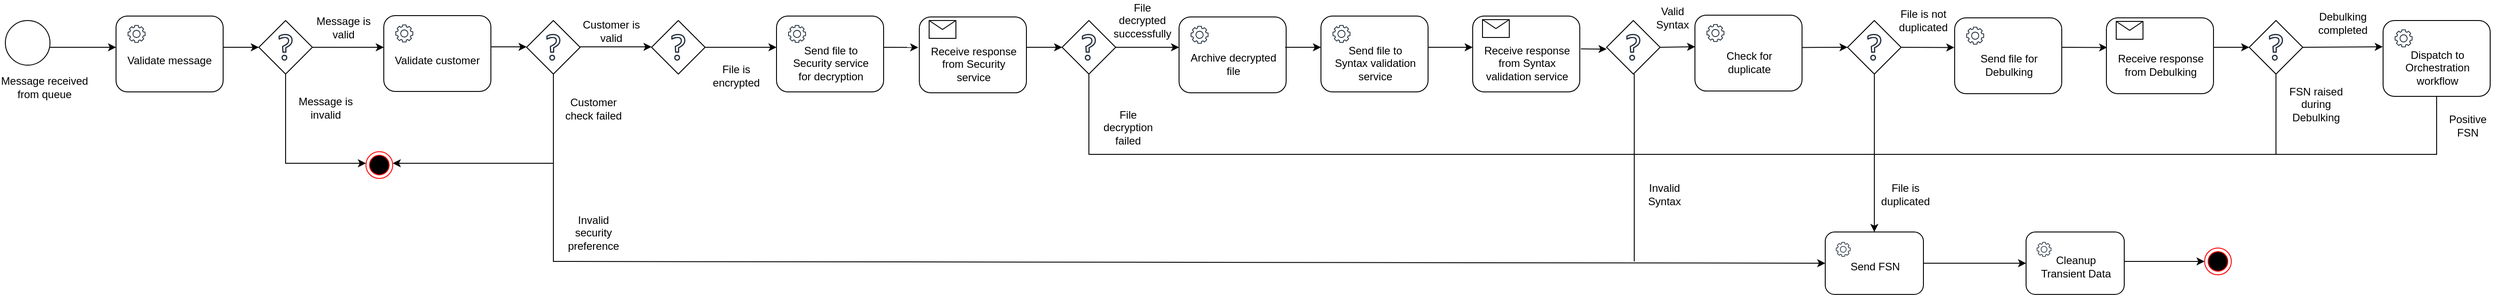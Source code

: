 <mxfile version="26.0.13">
  <diagram name="Page-1" id="GAkdIky7B2AmzJ3IErXK">
    <mxGraphModel dx="1050" dy="557" grid="1" gridSize="10" guides="1" tooltips="1" connect="1" arrows="1" fold="1" page="0" pageScale="1" pageWidth="1700" pageHeight="1100" math="0" shadow="0">
      <root>
        <mxCell id="0" />
        <mxCell id="1" parent="0" />
        <mxCell id="mBwvCVkKNd0OoQQ3ES0A-1" value="" style="ellipse;whiteSpace=wrap;html=1;aspect=fixed;" vertex="1" parent="1">
          <mxGeometry x="16" y="250" width="50" height="50" as="geometry" />
        </mxCell>
        <mxCell id="mBwvCVkKNd0OoQQ3ES0A-2" value="Message received from queue" style="text;html=1;align=center;verticalAlign=middle;whiteSpace=wrap;rounded=0;" vertex="1" parent="1">
          <mxGeometry x="10" y="310" width="100" height="30" as="geometry" />
        </mxCell>
        <mxCell id="mBwvCVkKNd0OoQQ3ES0A-3" value="" style="endArrow=classic;html=1;rounded=0;" edge="1" parent="1">
          <mxGeometry width="50" height="50" relative="1" as="geometry">
            <mxPoint x="66" y="280" as="sourcePoint" />
            <mxPoint x="140" y="280" as="targetPoint" />
          </mxGeometry>
        </mxCell>
        <mxCell id="mBwvCVkKNd0OoQQ3ES0A-9" value="" style="endArrow=classic;html=1;rounded=0;" edge="1" parent="1">
          <mxGeometry width="50" height="50" relative="1" as="geometry">
            <mxPoint x="260" y="280" as="sourcePoint" />
            <mxPoint x="300" y="280" as="targetPoint" />
          </mxGeometry>
        </mxCell>
        <mxCell id="mBwvCVkKNd0OoQQ3ES0A-11" value="" style="endArrow=classic;html=1;rounded=0;exitX=1;exitY=0.5;exitDx=0;exitDy=0;" edge="1" parent="1" source="mBwvCVkKNd0OoQQ3ES0A-10">
          <mxGeometry width="50" height="50" relative="1" as="geometry">
            <mxPoint x="381" y="279.5" as="sourcePoint" />
            <mxPoint x="440" y="280" as="targetPoint" />
          </mxGeometry>
        </mxCell>
        <mxCell id="mBwvCVkKNd0OoQQ3ES0A-12" value="Message is valid" style="text;html=1;align=center;verticalAlign=middle;whiteSpace=wrap;rounded=0;" vertex="1" parent="1">
          <mxGeometry x="360" y="240" width="70" height="35" as="geometry" />
        </mxCell>
        <mxCell id="mBwvCVkKNd0OoQQ3ES0A-13" value="Message is invalid" style="text;html=1;align=center;verticalAlign=middle;whiteSpace=wrap;rounded=0;" vertex="1" parent="1">
          <mxGeometry x="340" y="330" width="70" height="35" as="geometry" />
        </mxCell>
        <mxCell id="mBwvCVkKNd0OoQQ3ES0A-15" value="" style="group" vertex="1" connectable="0" parent="1">
          <mxGeometry x="140" y="245" width="120" height="85" as="geometry" />
        </mxCell>
        <mxCell id="mBwvCVkKNd0OoQQ3ES0A-5" value="" style="rounded=1;whiteSpace=wrap;html=1;" vertex="1" parent="mBwvCVkKNd0OoQQ3ES0A-15">
          <mxGeometry width="120" height="85" as="geometry" />
        </mxCell>
        <mxCell id="mBwvCVkKNd0OoQQ3ES0A-6" value="Validate message" style="text;html=1;align=center;verticalAlign=middle;whiteSpace=wrap;rounded=0;" vertex="1" parent="mBwvCVkKNd0OoQQ3ES0A-15">
          <mxGeometry x="10" y="35" width="100" height="30" as="geometry" />
        </mxCell>
        <mxCell id="mBwvCVkKNd0OoQQ3ES0A-8" value="" style="sketch=0;outlineConnect=0;fontColor=#232F3E;gradientColor=none;fillColor=#232F3D;strokeColor=none;dashed=0;verticalLabelPosition=bottom;verticalAlign=top;align=center;html=1;fontSize=12;fontStyle=0;aspect=fixed;pointerEvents=1;shape=mxgraph.aws4.gear;" vertex="1" parent="mBwvCVkKNd0OoQQ3ES0A-15">
          <mxGeometry x="13" y="10" width="20" height="20" as="geometry" />
        </mxCell>
        <mxCell id="mBwvCVkKNd0OoQQ3ES0A-16" value="" style="group" vertex="1" connectable="0" parent="1">
          <mxGeometry x="440" y="244.5" width="120" height="85" as="geometry" />
        </mxCell>
        <mxCell id="mBwvCVkKNd0OoQQ3ES0A-17" value="" style="rounded=1;whiteSpace=wrap;html=1;" vertex="1" parent="mBwvCVkKNd0OoQQ3ES0A-16">
          <mxGeometry width="120" height="85" as="geometry" />
        </mxCell>
        <mxCell id="mBwvCVkKNd0OoQQ3ES0A-18" value="Validate customer" style="text;html=1;align=center;verticalAlign=middle;whiteSpace=wrap;rounded=0;" vertex="1" parent="mBwvCVkKNd0OoQQ3ES0A-16">
          <mxGeometry x="10" y="35" width="100" height="30" as="geometry" />
        </mxCell>
        <mxCell id="mBwvCVkKNd0OoQQ3ES0A-19" value="" style="sketch=0;outlineConnect=0;fontColor=#232F3E;gradientColor=none;fillColor=#232F3D;strokeColor=none;dashed=0;verticalLabelPosition=bottom;verticalAlign=top;align=center;html=1;fontSize=12;fontStyle=0;aspect=fixed;pointerEvents=1;shape=mxgraph.aws4.gear;" vertex="1" parent="mBwvCVkKNd0OoQQ3ES0A-16">
          <mxGeometry x="13" y="10" width="20" height="20" as="geometry" />
        </mxCell>
        <mxCell id="mBwvCVkKNd0OoQQ3ES0A-20" value="" style="endArrow=classic;html=1;rounded=0;exitX=0.5;exitY=1;exitDx=0;exitDy=0;" edge="1" parent="1" source="mBwvCVkKNd0OoQQ3ES0A-10">
          <mxGeometry width="50" height="50" relative="1" as="geometry">
            <mxPoint x="510" y="320" as="sourcePoint" />
            <mxPoint x="420" y="410" as="targetPoint" />
            <Array as="points">
              <mxPoint x="330" y="410" />
            </Array>
          </mxGeometry>
        </mxCell>
        <mxCell id="mBwvCVkKNd0OoQQ3ES0A-21" value="" style="ellipse;html=1;shape=endState;fillColor=#000000;strokeColor=#ff0000;" vertex="1" parent="1">
          <mxGeometry x="420" y="397" width="30" height="30" as="geometry" />
        </mxCell>
        <mxCell id="mBwvCVkKNd0OoQQ3ES0A-25" value="" style="group" vertex="1" connectable="0" parent="1">
          <mxGeometry x="300" y="250" width="60" height="60" as="geometry" />
        </mxCell>
        <mxCell id="mBwvCVkKNd0OoQQ3ES0A-10" value="" style="rhombus;whiteSpace=wrap;html=1;" vertex="1" parent="mBwvCVkKNd0OoQQ3ES0A-25">
          <mxGeometry width="60" height="60" as="geometry" />
        </mxCell>
        <mxCell id="mBwvCVkKNd0OoQQ3ES0A-23" value="" style="sketch=0;outlineConnect=0;fontColor=#232F3E;gradientColor=none;fillColor=#232F3D;strokeColor=none;dashed=0;verticalLabelPosition=bottom;verticalAlign=top;align=center;html=1;fontSize=12;fontStyle=0;aspect=fixed;pointerEvents=1;shape=mxgraph.aws4.question;" vertex="1" parent="mBwvCVkKNd0OoQQ3ES0A-25">
          <mxGeometry x="22.12" y="15" width="15.77" height="30" as="geometry" />
        </mxCell>
        <mxCell id="mBwvCVkKNd0OoQQ3ES0A-26" value="" style="group" vertex="1" connectable="0" parent="1">
          <mxGeometry x="600" y="250" width="60" height="60" as="geometry" />
        </mxCell>
        <mxCell id="mBwvCVkKNd0OoQQ3ES0A-27" value="" style="rhombus;whiteSpace=wrap;html=1;" vertex="1" parent="mBwvCVkKNd0OoQQ3ES0A-26">
          <mxGeometry width="60" height="60" as="geometry" />
        </mxCell>
        <mxCell id="mBwvCVkKNd0OoQQ3ES0A-28" value="" style="sketch=0;outlineConnect=0;fontColor=#232F3E;gradientColor=none;fillColor=#232F3D;strokeColor=none;dashed=0;verticalLabelPosition=bottom;verticalAlign=top;align=center;html=1;fontSize=12;fontStyle=0;aspect=fixed;pointerEvents=1;shape=mxgraph.aws4.question;" vertex="1" parent="mBwvCVkKNd0OoQQ3ES0A-26">
          <mxGeometry x="22.12" y="15" width="15.77" height="30" as="geometry" />
        </mxCell>
        <mxCell id="mBwvCVkKNd0OoQQ3ES0A-29" value="" style="endArrow=classic;html=1;rounded=0;" edge="1" parent="1">
          <mxGeometry width="50" height="50" relative="1" as="geometry">
            <mxPoint x="560" y="279.5" as="sourcePoint" />
            <mxPoint x="600" y="279.5" as="targetPoint" />
          </mxGeometry>
        </mxCell>
        <mxCell id="mBwvCVkKNd0OoQQ3ES0A-30" value="" style="endArrow=classic;html=1;rounded=0;exitX=0.5;exitY=1;exitDx=0;exitDy=0;" edge="1" parent="1">
          <mxGeometry width="50" height="50" relative="1" as="geometry">
            <mxPoint x="630" y="310" as="sourcePoint" />
            <mxPoint x="450" y="410" as="targetPoint" />
            <Array as="points">
              <mxPoint x="630" y="410" />
            </Array>
          </mxGeometry>
        </mxCell>
        <mxCell id="mBwvCVkKNd0OoQQ3ES0A-31" value="" style="endArrow=classic;html=1;rounded=0;exitX=1;exitY=0.5;exitDx=0;exitDy=0;" edge="1" parent="1">
          <mxGeometry width="50" height="50" relative="1" as="geometry">
            <mxPoint x="660" y="279.5" as="sourcePoint" />
            <mxPoint x="740" y="279.5" as="targetPoint" />
          </mxGeometry>
        </mxCell>
        <mxCell id="mBwvCVkKNd0OoQQ3ES0A-32" value="Customer is valid" style="text;html=1;align=center;verticalAlign=middle;whiteSpace=wrap;rounded=0;" vertex="1" parent="1">
          <mxGeometry x="660" y="244.5" width="70" height="35" as="geometry" />
        </mxCell>
        <mxCell id="mBwvCVkKNd0OoQQ3ES0A-33" value="" style="group" vertex="1" connectable="0" parent="1">
          <mxGeometry x="740" y="250" width="60" height="60" as="geometry" />
        </mxCell>
        <mxCell id="mBwvCVkKNd0OoQQ3ES0A-34" value="" style="rhombus;whiteSpace=wrap;html=1;" vertex="1" parent="mBwvCVkKNd0OoQQ3ES0A-33">
          <mxGeometry width="60" height="60" as="geometry" />
        </mxCell>
        <mxCell id="mBwvCVkKNd0OoQQ3ES0A-35" value="" style="sketch=0;outlineConnect=0;fontColor=#232F3E;gradientColor=none;fillColor=#232F3D;strokeColor=none;dashed=0;verticalLabelPosition=bottom;verticalAlign=top;align=center;html=1;fontSize=12;fontStyle=0;aspect=fixed;pointerEvents=1;shape=mxgraph.aws4.question;" vertex="1" parent="mBwvCVkKNd0OoQQ3ES0A-33">
          <mxGeometry x="22.12" y="15" width="15.77" height="30" as="geometry" />
        </mxCell>
        <mxCell id="mBwvCVkKNd0OoQQ3ES0A-36" value="Customer check failed" style="text;html=1;align=center;verticalAlign=middle;whiteSpace=wrap;rounded=0;" vertex="1" parent="1">
          <mxGeometry x="640" y="331" width="70" height="35" as="geometry" />
        </mxCell>
        <mxCell id="mBwvCVkKNd0OoQQ3ES0A-37" value="" style="endArrow=classic;html=1;rounded=0;exitX=1;exitY=0.5;exitDx=0;exitDy=0;" edge="1" parent="1" source="mBwvCVkKNd0OoQQ3ES0A-34">
          <mxGeometry width="50" height="50" relative="1" as="geometry">
            <mxPoint x="510" y="320" as="sourcePoint" />
            <mxPoint x="880" y="280" as="targetPoint" />
          </mxGeometry>
        </mxCell>
        <mxCell id="mBwvCVkKNd0OoQQ3ES0A-38" value="File is encrypted" style="text;html=1;align=center;verticalAlign=middle;whiteSpace=wrap;rounded=0;" vertex="1" parent="1">
          <mxGeometry x="800" y="294.5" width="70" height="35" as="geometry" />
        </mxCell>
        <mxCell id="mBwvCVkKNd0OoQQ3ES0A-39" value="" style="group" vertex="1" connectable="0" parent="1">
          <mxGeometry x="880" y="245" width="120" height="85" as="geometry" />
        </mxCell>
        <mxCell id="mBwvCVkKNd0OoQQ3ES0A-40" value="" style="rounded=1;whiteSpace=wrap;html=1;" vertex="1" parent="mBwvCVkKNd0OoQQ3ES0A-39">
          <mxGeometry width="120" height="85" as="geometry" />
        </mxCell>
        <mxCell id="mBwvCVkKNd0OoQQ3ES0A-41" value="Send file to Security service for decryption" style="text;html=1;align=center;verticalAlign=middle;whiteSpace=wrap;rounded=0;" vertex="1" parent="mBwvCVkKNd0OoQQ3ES0A-39">
          <mxGeometry x="11" y="38" width="100" height="30" as="geometry" />
        </mxCell>
        <mxCell id="mBwvCVkKNd0OoQQ3ES0A-42" value="" style="sketch=0;outlineConnect=0;fontColor=#232F3E;gradientColor=none;fillColor=#232F3D;strokeColor=none;dashed=0;verticalLabelPosition=bottom;verticalAlign=top;align=center;html=1;fontSize=12;fontStyle=0;aspect=fixed;pointerEvents=1;shape=mxgraph.aws4.gear;" vertex="1" parent="mBwvCVkKNd0OoQQ3ES0A-39">
          <mxGeometry x="13" y="10" width="20" height="20" as="geometry" />
        </mxCell>
        <mxCell id="mBwvCVkKNd0OoQQ3ES0A-43" value="" style="group" vertex="1" connectable="0" parent="1">
          <mxGeometry x="1040" y="246" width="120" height="85" as="geometry" />
        </mxCell>
        <mxCell id="mBwvCVkKNd0OoQQ3ES0A-50" value="" style="group" vertex="1" connectable="0" parent="mBwvCVkKNd0OoQQ3ES0A-43">
          <mxGeometry width="120" height="85" as="geometry" />
        </mxCell>
        <mxCell id="mBwvCVkKNd0OoQQ3ES0A-44" value="" style="rounded=1;whiteSpace=wrap;html=1;" vertex="1" parent="mBwvCVkKNd0OoQQ3ES0A-50">
          <mxGeometry width="120" height="85" as="geometry" />
        </mxCell>
        <mxCell id="mBwvCVkKNd0OoQQ3ES0A-45" value="Receive response from Security service" style="text;html=1;align=center;verticalAlign=middle;whiteSpace=wrap;rounded=0;" vertex="1" parent="mBwvCVkKNd0OoQQ3ES0A-50">
          <mxGeometry x="11" y="38" width="100" height="30" as="geometry" />
        </mxCell>
        <mxCell id="mBwvCVkKNd0OoQQ3ES0A-48" value="" style="shape=message;html=1;html=1;outlineConnect=0;labelPosition=center;verticalLabelPosition=bottom;align=center;verticalAlign=top;" vertex="1" parent="mBwvCVkKNd0OoQQ3ES0A-50">
          <mxGeometry x="11" y="4" width="30" height="20" as="geometry" />
        </mxCell>
        <mxCell id="mBwvCVkKNd0OoQQ3ES0A-51" value="" style="endArrow=classic;html=1;rounded=0;entryX=-0.01;entryY=0.402;entryDx=0;entryDy=0;entryPerimeter=0;" edge="1" parent="1" target="mBwvCVkKNd0OoQQ3ES0A-44">
          <mxGeometry width="50" height="50" relative="1" as="geometry">
            <mxPoint x="1000" y="280" as="sourcePoint" />
            <mxPoint x="1020" y="260" as="targetPoint" />
          </mxGeometry>
        </mxCell>
        <mxCell id="mBwvCVkKNd0OoQQ3ES0A-52" value="" style="group" vertex="1" connectable="0" parent="1">
          <mxGeometry x="1200" y="250" width="60" height="60" as="geometry" />
        </mxCell>
        <mxCell id="mBwvCVkKNd0OoQQ3ES0A-53" value="" style="rhombus;whiteSpace=wrap;html=1;" vertex="1" parent="mBwvCVkKNd0OoQQ3ES0A-52">
          <mxGeometry width="60" height="60" as="geometry" />
        </mxCell>
        <mxCell id="mBwvCVkKNd0OoQQ3ES0A-54" value="" style="sketch=0;outlineConnect=0;fontColor=#232F3E;gradientColor=none;fillColor=#232F3D;strokeColor=none;dashed=0;verticalLabelPosition=bottom;verticalAlign=top;align=center;html=1;fontSize=12;fontStyle=0;aspect=fixed;pointerEvents=1;shape=mxgraph.aws4.question;" vertex="1" parent="mBwvCVkKNd0OoQQ3ES0A-52">
          <mxGeometry x="22.12" y="15" width="15.77" height="30" as="geometry" />
        </mxCell>
        <mxCell id="mBwvCVkKNd0OoQQ3ES0A-55" value="" style="endArrow=classic;html=1;rounded=0;" edge="1" parent="1">
          <mxGeometry width="50" height="50" relative="1" as="geometry">
            <mxPoint x="1160" y="280" as="sourcePoint" />
            <mxPoint x="1200" y="280" as="targetPoint" />
          </mxGeometry>
        </mxCell>
        <mxCell id="mBwvCVkKNd0OoQQ3ES0A-56" value="" style="group" vertex="1" connectable="0" parent="1">
          <mxGeometry x="1331" y="246" width="120" height="85" as="geometry" />
        </mxCell>
        <mxCell id="mBwvCVkKNd0OoQQ3ES0A-57" value="" style="rounded=1;whiteSpace=wrap;html=1;" vertex="1" parent="mBwvCVkKNd0OoQQ3ES0A-56">
          <mxGeometry width="120" height="85" as="geometry" />
        </mxCell>
        <mxCell id="mBwvCVkKNd0OoQQ3ES0A-58" value="Archive decrypted file" style="text;html=1;align=center;verticalAlign=middle;whiteSpace=wrap;rounded=0;" vertex="1" parent="mBwvCVkKNd0OoQQ3ES0A-56">
          <mxGeometry x="11" y="38" width="100" height="30" as="geometry" />
        </mxCell>
        <mxCell id="mBwvCVkKNd0OoQQ3ES0A-59" value="" style="sketch=0;outlineConnect=0;fontColor=#232F3E;gradientColor=none;fillColor=#232F3D;strokeColor=none;dashed=0;verticalLabelPosition=bottom;verticalAlign=top;align=center;html=1;fontSize=12;fontStyle=0;aspect=fixed;pointerEvents=1;shape=mxgraph.aws4.gear;" vertex="1" parent="mBwvCVkKNd0OoQQ3ES0A-56">
          <mxGeometry x="13" y="10" width="20" height="20" as="geometry" />
        </mxCell>
        <mxCell id="mBwvCVkKNd0OoQQ3ES0A-60" value="File decrypted successfully" style="text;html=1;align=center;verticalAlign=middle;whiteSpace=wrap;rounded=0;" vertex="1" parent="1">
          <mxGeometry x="1255" y="232" width="70" height="35" as="geometry" />
        </mxCell>
        <mxCell id="mBwvCVkKNd0OoQQ3ES0A-62" value="File decryption failed" style="text;html=1;align=center;verticalAlign=middle;whiteSpace=wrap;rounded=0;" vertex="1" parent="1">
          <mxGeometry x="1239" y="352" width="70" height="35" as="geometry" />
        </mxCell>
        <mxCell id="mBwvCVkKNd0OoQQ3ES0A-63" value="" style="group" vertex="1" connectable="0" parent="1">
          <mxGeometry x="1490" y="245" width="120" height="85" as="geometry" />
        </mxCell>
        <mxCell id="mBwvCVkKNd0OoQQ3ES0A-64" value="" style="rounded=1;whiteSpace=wrap;html=1;" vertex="1" parent="mBwvCVkKNd0OoQQ3ES0A-63">
          <mxGeometry width="120" height="85" as="geometry" />
        </mxCell>
        <mxCell id="mBwvCVkKNd0OoQQ3ES0A-65" value="Send file to Syntax validation service" style="text;html=1;align=center;verticalAlign=middle;whiteSpace=wrap;rounded=0;" vertex="1" parent="mBwvCVkKNd0OoQQ3ES0A-63">
          <mxGeometry x="11" y="38" width="100" height="30" as="geometry" />
        </mxCell>
        <mxCell id="mBwvCVkKNd0OoQQ3ES0A-66" value="" style="sketch=0;outlineConnect=0;fontColor=#232F3E;gradientColor=none;fillColor=#232F3D;strokeColor=none;dashed=0;verticalLabelPosition=bottom;verticalAlign=top;align=center;html=1;fontSize=12;fontStyle=0;aspect=fixed;pointerEvents=1;shape=mxgraph.aws4.gear;" vertex="1" parent="mBwvCVkKNd0OoQQ3ES0A-63">
          <mxGeometry x="13" y="10" width="20" height="20" as="geometry" />
        </mxCell>
        <mxCell id="mBwvCVkKNd0OoQQ3ES0A-67" value="" style="endArrow=classic;html=1;rounded=0;" edge="1" parent="1">
          <mxGeometry width="50" height="50" relative="1" as="geometry">
            <mxPoint x="1260" y="280" as="sourcePoint" />
            <mxPoint x="1331" y="280" as="targetPoint" />
          </mxGeometry>
        </mxCell>
        <mxCell id="mBwvCVkKNd0OoQQ3ES0A-68" value="" style="endArrow=classic;html=1;rounded=0;" edge="1" parent="1">
          <mxGeometry width="50" height="50" relative="1" as="geometry">
            <mxPoint x="1450" y="280" as="sourcePoint" />
            <mxPoint x="1490" y="280" as="targetPoint" />
          </mxGeometry>
        </mxCell>
        <mxCell id="mBwvCVkKNd0OoQQ3ES0A-69" value="" style="group" vertex="1" connectable="0" parent="1">
          <mxGeometry x="1660" y="245" width="120" height="85" as="geometry" />
        </mxCell>
        <mxCell id="mBwvCVkKNd0OoQQ3ES0A-70" value="" style="group" vertex="1" connectable="0" parent="mBwvCVkKNd0OoQQ3ES0A-69">
          <mxGeometry width="120" height="85" as="geometry" />
        </mxCell>
        <mxCell id="mBwvCVkKNd0OoQQ3ES0A-71" value="" style="rounded=1;whiteSpace=wrap;html=1;" vertex="1" parent="mBwvCVkKNd0OoQQ3ES0A-70">
          <mxGeometry width="120" height="85" as="geometry" />
        </mxCell>
        <mxCell id="mBwvCVkKNd0OoQQ3ES0A-72" value="Receive response from Syntax validation service" style="text;html=1;align=center;verticalAlign=middle;whiteSpace=wrap;rounded=0;" vertex="1" parent="mBwvCVkKNd0OoQQ3ES0A-70">
          <mxGeometry x="11" y="38" width="100" height="30" as="geometry" />
        </mxCell>
        <mxCell id="mBwvCVkKNd0OoQQ3ES0A-73" value="" style="shape=message;html=1;html=1;outlineConnect=0;labelPosition=center;verticalLabelPosition=bottom;align=center;verticalAlign=top;" vertex="1" parent="mBwvCVkKNd0OoQQ3ES0A-70">
          <mxGeometry x="11" y="4" width="30" height="20" as="geometry" />
        </mxCell>
        <mxCell id="mBwvCVkKNd0OoQQ3ES0A-74" value="" style="endArrow=classic;html=1;rounded=0;" edge="1" parent="1">
          <mxGeometry width="50" height="50" relative="1" as="geometry">
            <mxPoint x="1610" y="280" as="sourcePoint" />
            <mxPoint x="1660" y="280" as="targetPoint" />
          </mxGeometry>
        </mxCell>
        <mxCell id="mBwvCVkKNd0OoQQ3ES0A-75" value="" style="group" vertex="1" connectable="0" parent="1">
          <mxGeometry x="1810" y="250" width="60" height="60" as="geometry" />
        </mxCell>
        <mxCell id="mBwvCVkKNd0OoQQ3ES0A-76" value="" style="rhombus;whiteSpace=wrap;html=1;" vertex="1" parent="mBwvCVkKNd0OoQQ3ES0A-75">
          <mxGeometry width="60" height="60" as="geometry" />
        </mxCell>
        <mxCell id="mBwvCVkKNd0OoQQ3ES0A-77" value="" style="sketch=0;outlineConnect=0;fontColor=#232F3E;gradientColor=none;fillColor=#232F3D;strokeColor=none;dashed=0;verticalLabelPosition=bottom;verticalAlign=top;align=center;html=1;fontSize=12;fontStyle=0;aspect=fixed;pointerEvents=1;shape=mxgraph.aws4.question;" vertex="1" parent="mBwvCVkKNd0OoQQ3ES0A-75">
          <mxGeometry x="22.12" y="15" width="15.77" height="30" as="geometry" />
        </mxCell>
        <mxCell id="mBwvCVkKNd0OoQQ3ES0A-78" value="" style="endArrow=classic;html=1;rounded=0;exitX=1.01;exitY=0.433;exitDx=0;exitDy=0;exitPerimeter=0;" edge="1" parent="1" source="mBwvCVkKNd0OoQQ3ES0A-71">
          <mxGeometry width="50" height="50" relative="1" as="geometry">
            <mxPoint x="1620" y="290" as="sourcePoint" />
            <mxPoint x="1810" y="282" as="targetPoint" />
          </mxGeometry>
        </mxCell>
        <mxCell id="mBwvCVkKNd0OoQQ3ES0A-80" value="Invalid Syntax" style="text;html=1;align=center;verticalAlign=middle;whiteSpace=wrap;rounded=0;" vertex="1" parent="1">
          <mxGeometry x="1840" y="427" width="70" height="35" as="geometry" />
        </mxCell>
        <mxCell id="mBwvCVkKNd0OoQQ3ES0A-81" value="" style="group" vertex="1" connectable="0" parent="1">
          <mxGeometry x="2055" y="490" width="110" height="70" as="geometry" />
        </mxCell>
        <mxCell id="mBwvCVkKNd0OoQQ3ES0A-82" value="" style="rounded=1;whiteSpace=wrap;html=1;" vertex="1" parent="mBwvCVkKNd0OoQQ3ES0A-81">
          <mxGeometry y="-3" width="110" height="70" as="geometry" />
        </mxCell>
        <mxCell id="mBwvCVkKNd0OoQQ3ES0A-83" value="Send FSN" style="text;html=1;align=center;verticalAlign=middle;whiteSpace=wrap;rounded=0;" vertex="1" parent="mBwvCVkKNd0OoQQ3ES0A-81">
          <mxGeometry x="10.083" y="23.294" width="91.667" height="24.706" as="geometry" />
        </mxCell>
        <mxCell id="mBwvCVkKNd0OoQQ3ES0A-84" value="" style="sketch=0;outlineConnect=0;fontColor=#232F3E;gradientColor=none;fillColor=#232F3D;strokeColor=none;dashed=0;verticalLabelPosition=bottom;verticalAlign=top;align=center;html=1;fontSize=12;fontStyle=0;aspect=fixed;pointerEvents=1;shape=mxgraph.aws4.gear;" vertex="1" parent="mBwvCVkKNd0OoQQ3ES0A-81">
          <mxGeometry x="11.917" y="8.235" width="16.471" height="16.471" as="geometry" />
        </mxCell>
        <mxCell id="mBwvCVkKNd0OoQQ3ES0A-85" value="" style="endArrow=none;html=1;rounded=0;" edge="1" parent="1">
          <mxGeometry width="50" height="50" relative="1" as="geometry">
            <mxPoint x="1841" y="520" as="sourcePoint" />
            <mxPoint x="1841" y="310" as="targetPoint" />
          </mxGeometry>
        </mxCell>
        <mxCell id="mBwvCVkKNd0OoQQ3ES0A-86" value="" style="endArrow=classic;html=1;rounded=0;entryX=0;entryY=0.5;entryDx=0;entryDy=0;" edge="1" parent="1" target="mBwvCVkKNd0OoQQ3ES0A-82">
          <mxGeometry width="50" height="50" relative="1" as="geometry">
            <mxPoint x="630" y="410" as="sourcePoint" />
            <mxPoint x="2050" y="520" as="targetPoint" />
            <Array as="points">
              <mxPoint x="630" y="520" />
            </Array>
          </mxGeometry>
        </mxCell>
        <mxCell id="mBwvCVkKNd0OoQQ3ES0A-87" value="Invalid security preference" style="text;html=1;align=center;verticalAlign=middle;whiteSpace=wrap;rounded=0;" vertex="1" parent="1">
          <mxGeometry x="640" y="470" width="70" height="35" as="geometry" />
        </mxCell>
        <mxCell id="mBwvCVkKNd0OoQQ3ES0A-88" value="" style="group" vertex="1" connectable="0" parent="1">
          <mxGeometry x="1909" y="244" width="120" height="85" as="geometry" />
        </mxCell>
        <mxCell id="mBwvCVkKNd0OoQQ3ES0A-89" value="" style="rounded=1;whiteSpace=wrap;html=1;" vertex="1" parent="mBwvCVkKNd0OoQQ3ES0A-88">
          <mxGeometry width="120" height="85" as="geometry" />
        </mxCell>
        <mxCell id="mBwvCVkKNd0OoQQ3ES0A-90" value="Check for duplicate" style="text;html=1;align=center;verticalAlign=middle;whiteSpace=wrap;rounded=0;" vertex="1" parent="mBwvCVkKNd0OoQQ3ES0A-88">
          <mxGeometry x="11" y="38" width="100" height="30" as="geometry" />
        </mxCell>
        <mxCell id="mBwvCVkKNd0OoQQ3ES0A-91" value="" style="sketch=0;outlineConnect=0;fontColor=#232F3E;gradientColor=none;fillColor=#232F3D;strokeColor=none;dashed=0;verticalLabelPosition=bottom;verticalAlign=top;align=center;html=1;fontSize=12;fontStyle=0;aspect=fixed;pointerEvents=1;shape=mxgraph.aws4.gear;" vertex="1" parent="mBwvCVkKNd0OoQQ3ES0A-88">
          <mxGeometry x="13" y="10" width="20" height="20" as="geometry" />
        </mxCell>
        <mxCell id="mBwvCVkKNd0OoQQ3ES0A-92" value="" style="endArrow=classic;html=1;rounded=0;exitX=1;exitY=0.5;exitDx=0;exitDy=0;entryX=0.002;entryY=0.416;entryDx=0;entryDy=0;entryPerimeter=0;" edge="1" parent="1" source="mBwvCVkKNd0OoQQ3ES0A-76" target="mBwvCVkKNd0OoQQ3ES0A-89">
          <mxGeometry width="50" height="50" relative="1" as="geometry">
            <mxPoint x="1791" y="292" as="sourcePoint" />
            <mxPoint x="1900" y="280" as="targetPoint" />
          </mxGeometry>
        </mxCell>
        <mxCell id="mBwvCVkKNd0OoQQ3ES0A-93" value="Valid Syntax" style="text;html=1;align=center;verticalAlign=middle;whiteSpace=wrap;rounded=0;" vertex="1" parent="1">
          <mxGeometry x="1859" y="227" width="50" height="40" as="geometry" />
        </mxCell>
        <mxCell id="mBwvCVkKNd0OoQQ3ES0A-94" value="" style="group" vertex="1" connectable="0" parent="1">
          <mxGeometry x="2080" y="250" width="60" height="60" as="geometry" />
        </mxCell>
        <mxCell id="mBwvCVkKNd0OoQQ3ES0A-95" value="" style="rhombus;whiteSpace=wrap;html=1;" vertex="1" parent="mBwvCVkKNd0OoQQ3ES0A-94">
          <mxGeometry width="60" height="60" as="geometry" />
        </mxCell>
        <mxCell id="mBwvCVkKNd0OoQQ3ES0A-96" value="" style="sketch=0;outlineConnect=0;fontColor=#232F3E;gradientColor=none;fillColor=#232F3D;strokeColor=none;dashed=0;verticalLabelPosition=bottom;verticalAlign=top;align=center;html=1;fontSize=12;fontStyle=0;aspect=fixed;pointerEvents=1;shape=mxgraph.aws4.question;" vertex="1" parent="mBwvCVkKNd0OoQQ3ES0A-94">
          <mxGeometry x="22.12" y="15" width="15.77" height="30" as="geometry" />
        </mxCell>
        <mxCell id="mBwvCVkKNd0OoQQ3ES0A-97" value="File is not duplicated" style="text;html=1;align=center;verticalAlign=middle;whiteSpace=wrap;rounded=0;" vertex="1" parent="1">
          <mxGeometry x="2140" y="229.5" width="50" height="40" as="geometry" />
        </mxCell>
        <mxCell id="mBwvCVkKNd0OoQQ3ES0A-98" value="" style="endArrow=classic;html=1;rounded=0;exitX=1.002;exitY=0.426;exitDx=0;exitDy=0;exitPerimeter=0;" edge="1" parent="1" source="mBwvCVkKNd0OoQQ3ES0A-89">
          <mxGeometry width="50" height="50" relative="1" as="geometry">
            <mxPoint x="1880" y="290" as="sourcePoint" />
            <mxPoint x="2080" y="280" as="targetPoint" />
          </mxGeometry>
        </mxCell>
        <mxCell id="mBwvCVkKNd0OoQQ3ES0A-99" value="" style="endArrow=classic;html=1;rounded=0;exitX=0.5;exitY=1;exitDx=0;exitDy=0;entryX=0.5;entryY=0;entryDx=0;entryDy=0;" edge="1" parent="1" source="mBwvCVkKNd0OoQQ3ES0A-95" target="mBwvCVkKNd0OoQQ3ES0A-82">
          <mxGeometry width="50" height="50" relative="1" as="geometry">
            <mxPoint x="1680" y="350" as="sourcePoint" />
            <mxPoint x="1730" y="300" as="targetPoint" />
          </mxGeometry>
        </mxCell>
        <mxCell id="mBwvCVkKNd0OoQQ3ES0A-100" value="File is duplicated" style="text;html=1;align=center;verticalAlign=middle;whiteSpace=wrap;rounded=0;" vertex="1" parent="1">
          <mxGeometry x="2110" y="427" width="70" height="35" as="geometry" />
        </mxCell>
        <mxCell id="mBwvCVkKNd0OoQQ3ES0A-101" value="" style="endArrow=none;html=1;rounded=0;" edge="1" parent="1">
          <mxGeometry width="50" height="50" relative="1" as="geometry">
            <mxPoint x="1230" y="310" as="sourcePoint" />
            <mxPoint x="2110" y="400" as="targetPoint" />
            <Array as="points">
              <mxPoint x="1230" y="400" />
            </Array>
          </mxGeometry>
        </mxCell>
        <mxCell id="mBwvCVkKNd0OoQQ3ES0A-102" value="" style="group" vertex="1" connectable="0" parent="1">
          <mxGeometry x="2200" y="247" width="120" height="85" as="geometry" />
        </mxCell>
        <mxCell id="mBwvCVkKNd0OoQQ3ES0A-103" value="" style="rounded=1;whiteSpace=wrap;html=1;" vertex="1" parent="mBwvCVkKNd0OoQQ3ES0A-102">
          <mxGeometry width="120" height="85" as="geometry" />
        </mxCell>
        <mxCell id="mBwvCVkKNd0OoQQ3ES0A-104" value="Send file for Debulking" style="text;html=1;align=center;verticalAlign=middle;whiteSpace=wrap;rounded=0;" vertex="1" parent="mBwvCVkKNd0OoQQ3ES0A-102">
          <mxGeometry x="11" y="38" width="100" height="30" as="geometry" />
        </mxCell>
        <mxCell id="mBwvCVkKNd0OoQQ3ES0A-105" value="" style="sketch=0;outlineConnect=0;fontColor=#232F3E;gradientColor=none;fillColor=#232F3D;strokeColor=none;dashed=0;verticalLabelPosition=bottom;verticalAlign=top;align=center;html=1;fontSize=12;fontStyle=0;aspect=fixed;pointerEvents=1;shape=mxgraph.aws4.gear;" vertex="1" parent="mBwvCVkKNd0OoQQ3ES0A-102">
          <mxGeometry x="13" y="10" width="20" height="20" as="geometry" />
        </mxCell>
        <mxCell id="mBwvCVkKNd0OoQQ3ES0A-106" value="" style="endArrow=classic;html=1;rounded=0;exitX=1;exitY=0.5;exitDx=0;exitDy=0;entryX=-0.003;entryY=0.391;entryDx=0;entryDy=0;entryPerimeter=0;" edge="1" parent="1" source="mBwvCVkKNd0OoQQ3ES0A-95" target="mBwvCVkKNd0OoQQ3ES0A-103">
          <mxGeometry width="50" height="50" relative="1" as="geometry">
            <mxPoint x="2039" y="290" as="sourcePoint" />
            <mxPoint x="2090" y="290" as="targetPoint" />
          </mxGeometry>
        </mxCell>
        <mxCell id="mBwvCVkKNd0OoQQ3ES0A-108" value="" style="group" vertex="1" connectable="0" parent="1">
          <mxGeometry x="2370" y="247" width="120" height="85" as="geometry" />
        </mxCell>
        <mxCell id="mBwvCVkKNd0OoQQ3ES0A-109" value="" style="group" vertex="1" connectable="0" parent="mBwvCVkKNd0OoQQ3ES0A-108">
          <mxGeometry width="120" height="85" as="geometry" />
        </mxCell>
        <mxCell id="mBwvCVkKNd0OoQQ3ES0A-110" value="" style="rounded=1;whiteSpace=wrap;html=1;" vertex="1" parent="mBwvCVkKNd0OoQQ3ES0A-109">
          <mxGeometry width="120" height="85" as="geometry" />
        </mxCell>
        <mxCell id="mBwvCVkKNd0OoQQ3ES0A-111" value="Receive response from Debulking" style="text;html=1;align=center;verticalAlign=middle;whiteSpace=wrap;rounded=0;" vertex="1" parent="mBwvCVkKNd0OoQQ3ES0A-109">
          <mxGeometry x="11" y="38" width="100" height="30" as="geometry" />
        </mxCell>
        <mxCell id="mBwvCVkKNd0OoQQ3ES0A-112" value="" style="shape=message;html=1;html=1;outlineConnect=0;labelPosition=center;verticalLabelPosition=bottom;align=center;verticalAlign=top;" vertex="1" parent="mBwvCVkKNd0OoQQ3ES0A-109">
          <mxGeometry x="11" y="4" width="30" height="20" as="geometry" />
        </mxCell>
        <mxCell id="mBwvCVkKNd0OoQQ3ES0A-113" value="" style="endArrow=classic;html=1;rounded=0;entryX=0.007;entryY=0.391;entryDx=0;entryDy=0;entryPerimeter=0;" edge="1" parent="1" target="mBwvCVkKNd0OoQQ3ES0A-110">
          <mxGeometry width="50" height="50" relative="1" as="geometry">
            <mxPoint x="2320" y="280" as="sourcePoint" />
            <mxPoint x="2210" y="290" as="targetPoint" />
          </mxGeometry>
        </mxCell>
        <mxCell id="mBwvCVkKNd0OoQQ3ES0A-114" value="" style="group" vertex="1" connectable="0" parent="1">
          <mxGeometry x="2530" y="250" width="60" height="60" as="geometry" />
        </mxCell>
        <mxCell id="mBwvCVkKNd0OoQQ3ES0A-115" value="" style="rhombus;whiteSpace=wrap;html=1;" vertex="1" parent="mBwvCVkKNd0OoQQ3ES0A-114">
          <mxGeometry width="60" height="60" as="geometry" />
        </mxCell>
        <mxCell id="mBwvCVkKNd0OoQQ3ES0A-116" value="" style="sketch=0;outlineConnect=0;fontColor=#232F3E;gradientColor=none;fillColor=#232F3D;strokeColor=none;dashed=0;verticalLabelPosition=bottom;verticalAlign=top;align=center;html=1;fontSize=12;fontStyle=0;aspect=fixed;pointerEvents=1;shape=mxgraph.aws4.question;" vertex="1" parent="mBwvCVkKNd0OoQQ3ES0A-114">
          <mxGeometry x="22.12" y="15" width="15.77" height="30" as="geometry" />
        </mxCell>
        <mxCell id="mBwvCVkKNd0OoQQ3ES0A-117" value="" style="endArrow=classic;html=1;rounded=0;entryX=0;entryY=0.5;entryDx=0;entryDy=0;" edge="1" parent="1" target="mBwvCVkKNd0OoQQ3ES0A-115">
          <mxGeometry width="50" height="50" relative="1" as="geometry">
            <mxPoint x="2490" y="280" as="sourcePoint" />
            <mxPoint x="2381" y="290" as="targetPoint" />
          </mxGeometry>
        </mxCell>
        <mxCell id="mBwvCVkKNd0OoQQ3ES0A-118" value="" style="endArrow=none;html=1;rounded=0;" edge="1" parent="1">
          <mxGeometry width="50" height="50" relative="1" as="geometry">
            <mxPoint x="2110" y="400" as="sourcePoint" />
            <mxPoint x="2560" y="310" as="targetPoint" />
            <Array as="points">
              <mxPoint x="2560" y="400" />
            </Array>
          </mxGeometry>
        </mxCell>
        <mxCell id="mBwvCVkKNd0OoQQ3ES0A-119" value="FSN raised during Debulking" style="text;html=1;align=center;verticalAlign=middle;whiteSpace=wrap;rounded=0;" vertex="1" parent="1">
          <mxGeometry x="2570" y="327.5" width="70" height="32.5" as="geometry" />
        </mxCell>
        <mxCell id="mBwvCVkKNd0OoQQ3ES0A-120" value="" style="group" vertex="1" connectable="0" parent="1">
          <mxGeometry x="2680" y="250" width="120" height="85" as="geometry" />
        </mxCell>
        <mxCell id="mBwvCVkKNd0OoQQ3ES0A-121" value="" style="rounded=1;whiteSpace=wrap;html=1;" vertex="1" parent="mBwvCVkKNd0OoQQ3ES0A-120">
          <mxGeometry width="120" height="85" as="geometry" />
        </mxCell>
        <mxCell id="mBwvCVkKNd0OoQQ3ES0A-122" value="Dispatch to Orchestration workflow" style="text;html=1;align=center;verticalAlign=middle;whiteSpace=wrap;rounded=0;" vertex="1" parent="mBwvCVkKNd0OoQQ3ES0A-120">
          <mxGeometry x="11" y="38" width="100" height="30" as="geometry" />
        </mxCell>
        <mxCell id="mBwvCVkKNd0OoQQ3ES0A-123" value="" style="sketch=0;outlineConnect=0;fontColor=#232F3E;gradientColor=none;fillColor=#232F3D;strokeColor=none;dashed=0;verticalLabelPosition=bottom;verticalAlign=top;align=center;html=1;fontSize=12;fontStyle=0;aspect=fixed;pointerEvents=1;shape=mxgraph.aws4.gear;" vertex="1" parent="mBwvCVkKNd0OoQQ3ES0A-120">
          <mxGeometry x="13" y="10" width="20" height="20" as="geometry" />
        </mxCell>
        <mxCell id="mBwvCVkKNd0OoQQ3ES0A-124" value="" style="endArrow=classic;html=1;rounded=0;entryX=-0.003;entryY=0.346;entryDx=0;entryDy=0;entryPerimeter=0;" edge="1" parent="1" target="mBwvCVkKNd0OoQQ3ES0A-121">
          <mxGeometry width="50" height="50" relative="1" as="geometry">
            <mxPoint x="2590" y="280" as="sourcePoint" />
            <mxPoint x="2540" y="290" as="targetPoint" />
          </mxGeometry>
        </mxCell>
        <mxCell id="mBwvCVkKNd0OoQQ3ES0A-125" value="Debulking completed" style="text;html=1;align=center;verticalAlign=middle;whiteSpace=wrap;rounded=0;" vertex="1" parent="1">
          <mxGeometry x="2600" y="237" width="70" height="32.5" as="geometry" />
        </mxCell>
        <mxCell id="mBwvCVkKNd0OoQQ3ES0A-126" value="" style="endArrow=none;html=1;rounded=0;exitX=0.5;exitY=1;exitDx=0;exitDy=0;" edge="1" parent="1" source="mBwvCVkKNd0OoQQ3ES0A-121">
          <mxGeometry width="50" height="50" relative="1" as="geometry">
            <mxPoint x="2740" y="350" as="sourcePoint" />
            <mxPoint x="2560" y="400" as="targetPoint" />
            <Array as="points">
              <mxPoint x="2740" y="400" />
            </Array>
          </mxGeometry>
        </mxCell>
        <mxCell id="mBwvCVkKNd0OoQQ3ES0A-127" value="Positive FSN" style="text;html=1;align=center;verticalAlign=middle;whiteSpace=wrap;rounded=0;" vertex="1" parent="1">
          <mxGeometry x="2740" y="352" width="70" height="32.5" as="geometry" />
        </mxCell>
        <mxCell id="mBwvCVkKNd0OoQQ3ES0A-128" value="" style="group" vertex="1" connectable="0" parent="1">
          <mxGeometry x="2280" y="490" width="110" height="70" as="geometry" />
        </mxCell>
        <mxCell id="mBwvCVkKNd0OoQQ3ES0A-129" value="" style="rounded=1;whiteSpace=wrap;html=1;" vertex="1" parent="mBwvCVkKNd0OoQQ3ES0A-128">
          <mxGeometry y="-3" width="110" height="70" as="geometry" />
        </mxCell>
        <mxCell id="mBwvCVkKNd0OoQQ3ES0A-130" value="Cleanup Transient Data" style="text;html=1;align=center;verticalAlign=middle;whiteSpace=wrap;rounded=0;" vertex="1" parent="mBwvCVkKNd0OoQQ3ES0A-128">
          <mxGeometry x="10.083" y="23.294" width="91.667" height="24.706" as="geometry" />
        </mxCell>
        <mxCell id="mBwvCVkKNd0OoQQ3ES0A-131" value="" style="sketch=0;outlineConnect=0;fontColor=#232F3E;gradientColor=none;fillColor=#232F3D;strokeColor=none;dashed=0;verticalLabelPosition=bottom;verticalAlign=top;align=center;html=1;fontSize=12;fontStyle=0;aspect=fixed;pointerEvents=1;shape=mxgraph.aws4.gear;" vertex="1" parent="mBwvCVkKNd0OoQQ3ES0A-128">
          <mxGeometry x="11.917" y="8.235" width="16.471" height="16.471" as="geometry" />
        </mxCell>
        <mxCell id="mBwvCVkKNd0OoQQ3ES0A-132" value="" style="endArrow=classic;html=1;rounded=0;exitX=1;exitY=0.5;exitDx=0;exitDy=0;entryX=0;entryY=0.5;entryDx=0;entryDy=0;" edge="1" parent="1" source="mBwvCVkKNd0OoQQ3ES0A-82" target="mBwvCVkKNd0OoQQ3ES0A-129">
          <mxGeometry width="50" height="50" relative="1" as="geometry">
            <mxPoint x="2420" y="350" as="sourcePoint" />
            <mxPoint x="2470" y="300" as="targetPoint" />
          </mxGeometry>
        </mxCell>
        <mxCell id="mBwvCVkKNd0OoQQ3ES0A-133" value="" style="endArrow=classic;html=1;rounded=0;" edge="1" parent="1">
          <mxGeometry width="50" height="50" relative="1" as="geometry">
            <mxPoint x="2390" y="520" as="sourcePoint" />
            <mxPoint x="2480" y="520" as="targetPoint" />
          </mxGeometry>
        </mxCell>
        <mxCell id="mBwvCVkKNd0OoQQ3ES0A-134" value="" style="ellipse;html=1;shape=endState;fillColor=#000000;strokeColor=#ff0000;" vertex="1" parent="1">
          <mxGeometry x="2480" y="505" width="30" height="30" as="geometry" />
        </mxCell>
      </root>
    </mxGraphModel>
  </diagram>
</mxfile>
